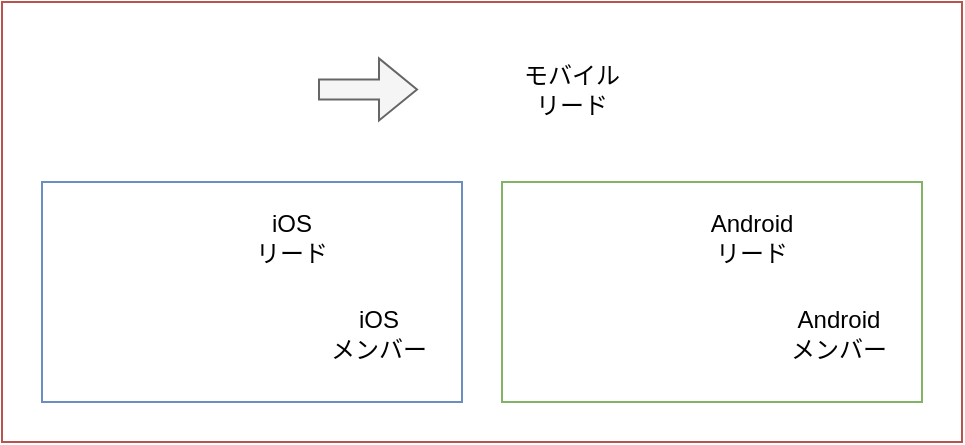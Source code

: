 <mxfile version="24.7.16">
  <diagram name="ページ1" id="lAMocjxeBpwsvbXQKoRV">
    <mxGraphModel dx="690" dy="436" grid="1" gridSize="10" guides="1" tooltips="1" connect="1" arrows="1" fold="1" page="1" pageScale="1" pageWidth="827" pageHeight="1169" math="0" shadow="0">
      <root>
        <mxCell id="0" />
        <mxCell id="1" parent="0" />
        <mxCell id="lUPhpN2n5mB2_yB1Vpl9-22" value="" style="rounded=0;whiteSpace=wrap;html=1;fillColor=none;strokeColor=#b85450;" vertex="1" parent="1">
          <mxGeometry width="480" height="220" as="geometry" />
        </mxCell>
        <mxCell id="lUPhpN2n5mB2_yB1Vpl9-10" value="" style="rounded=0;whiteSpace=wrap;html=1;fillColor=none;strokeColor=#6c8ebf;" vertex="1" parent="1">
          <mxGeometry x="20" y="90" width="210" height="110" as="geometry" />
        </mxCell>
        <mxCell id="lUPhpN2n5mB2_yB1Vpl9-4" value="" style="shape=image;html=1;verticalAlign=top;verticalLabelPosition=bottom;labelBackgroundColor=#ffffff;imageAspect=0;aspect=fixed;image=https://cdn0.iconfinder.com/data/icons/eon-social-media-contact-info-2/32/user_people_person_users_man-128.png" vertex="1" parent="1">
          <mxGeometry x="30" y="142" width="48" height="48" as="geometry" />
        </mxCell>
        <mxCell id="lUPhpN2n5mB2_yB1Vpl9-5" value="" style="shape=image;html=1;verticalAlign=top;verticalLabelPosition=bottom;labelBackgroundColor=#ffffff;imageAspect=0;aspect=fixed;image=https://cdn0.iconfinder.com/data/icons/eon-social-media-contact-info-2/32/user_people_person_users_man-128.png" vertex="1" parent="1">
          <mxGeometry x="70" y="152" width="48" height="48" as="geometry" />
        </mxCell>
        <mxCell id="lUPhpN2n5mB2_yB1Vpl9-6" value="" style="shape=image;html=1;verticalAlign=top;verticalLabelPosition=bottom;labelBackgroundColor=#ffffff;imageAspect=0;aspect=fixed;image=https://cdn0.iconfinder.com/data/icons/eon-social-media-contact-info-2/32/user_people_person_users_man-128.png" vertex="1" parent="1">
          <mxGeometry x="110" y="142" width="48" height="48" as="geometry" />
        </mxCell>
        <mxCell id="lUPhpN2n5mB2_yB1Vpl9-7" value="" style="shape=image;html=1;verticalAlign=top;verticalLabelPosition=bottom;labelBackgroundColor=#ffffff;imageAspect=0;aspect=fixed;image=https://cdn0.iconfinder.com/data/icons/eon-social-media-contact-info-2/32/user_people_person_users_man-128.png" vertex="1" parent="1">
          <mxGeometry x="70" y="94" width="48" height="48" as="geometry" />
        </mxCell>
        <mxCell id="lUPhpN2n5mB2_yB1Vpl9-8" value="" style="shape=image;html=1;verticalAlign=top;verticalLabelPosition=bottom;labelBackgroundColor=#ffffff;imageAspect=0;aspect=fixed;image=https://cdn0.iconfinder.com/data/icons/eon-social-media-contact-info-2/32/user_people_person_users_man-128.png;imageBackground=none;imageBorder=none;" vertex="1" parent="1">
          <mxGeometry x="210" y="20" width="48" height="48" as="geometry" />
        </mxCell>
        <mxCell id="lUPhpN2n5mB2_yB1Vpl9-12" value="iOS&lt;br&gt;&lt;span style=&quot;background-color: initial;&quot;&gt;リード&lt;/span&gt;" style="text;html=1;align=center;verticalAlign=middle;whiteSpace=wrap;rounded=0;" vertex="1" parent="1">
          <mxGeometry x="110" y="97.5" width="70" height="41" as="geometry" />
        </mxCell>
        <mxCell id="lUPhpN2n5mB2_yB1Vpl9-13" value="iOS&lt;br&gt;メンバー" style="text;html=1;align=center;verticalAlign=middle;whiteSpace=wrap;rounded=0;" vertex="1" parent="1">
          <mxGeometry x="147" y="146.5" width="83" height="39" as="geometry" />
        </mxCell>
        <mxCell id="lUPhpN2n5mB2_yB1Vpl9-14" value="" style="rounded=0;whiteSpace=wrap;html=1;fillColor=none;strokeColor=#82b366;" vertex="1" parent="1">
          <mxGeometry x="250" y="90" width="210" height="110" as="geometry" />
        </mxCell>
        <mxCell id="lUPhpN2n5mB2_yB1Vpl9-15" value="" style="shape=image;html=1;verticalAlign=top;verticalLabelPosition=bottom;labelBackgroundColor=#ffffff;imageAspect=0;aspect=fixed;image=https://cdn0.iconfinder.com/data/icons/eon-social-media-contact-info-2/32/user_people_person_users_man-128.png" vertex="1" parent="1">
          <mxGeometry x="260" y="142" width="48" height="48" as="geometry" />
        </mxCell>
        <mxCell id="lUPhpN2n5mB2_yB1Vpl9-16" value="" style="shape=image;html=1;verticalAlign=top;verticalLabelPosition=bottom;labelBackgroundColor=#ffffff;imageAspect=0;aspect=fixed;image=https://cdn0.iconfinder.com/data/icons/eon-social-media-contact-info-2/32/user_people_person_users_man-128.png" vertex="1" parent="1">
          <mxGeometry x="300" y="152" width="48" height="48" as="geometry" />
        </mxCell>
        <mxCell id="lUPhpN2n5mB2_yB1Vpl9-17" value="" style="shape=image;html=1;verticalAlign=top;verticalLabelPosition=bottom;labelBackgroundColor=#ffffff;imageAspect=0;aspect=fixed;image=https://cdn0.iconfinder.com/data/icons/eon-social-media-contact-info-2/32/user_people_person_users_man-128.png" vertex="1" parent="1">
          <mxGeometry x="340" y="142" width="48" height="48" as="geometry" />
        </mxCell>
        <mxCell id="lUPhpN2n5mB2_yB1Vpl9-18" value="" style="shape=image;html=1;verticalAlign=top;verticalLabelPosition=bottom;labelBackgroundColor=#ffffff;imageAspect=0;aspect=fixed;image=https://cdn0.iconfinder.com/data/icons/eon-social-media-contact-info-2/32/user_people_person_users_man-128.png" vertex="1" parent="1">
          <mxGeometry x="300" y="94" width="48" height="48" as="geometry" />
        </mxCell>
        <mxCell id="lUPhpN2n5mB2_yB1Vpl9-19" value="Android&lt;br&gt;リード" style="text;html=1;align=center;verticalAlign=middle;whiteSpace=wrap;rounded=0;" vertex="1" parent="1">
          <mxGeometry x="340" y="97.5" width="70" height="41" as="geometry" />
        </mxCell>
        <mxCell id="lUPhpN2n5mB2_yB1Vpl9-20" value="Android&lt;br&gt;メンバー" style="text;html=1;align=center;verticalAlign=middle;whiteSpace=wrap;rounded=0;" vertex="1" parent="1">
          <mxGeometry x="377" y="146.5" width="83" height="39" as="geometry" />
        </mxCell>
        <mxCell id="lUPhpN2n5mB2_yB1Vpl9-21" value="モバイル&lt;br&gt;&lt;span style=&quot;background-color: initial;&quot;&gt;リード&lt;/span&gt;" style="text;html=1;align=center;verticalAlign=middle;whiteSpace=wrap;rounded=0;" vertex="1" parent="1">
          <mxGeometry x="250" y="23.5" width="70" height="41" as="geometry" />
        </mxCell>
        <mxCell id="lUPhpN2n5mB2_yB1Vpl9-23" value="" style="shape=flexArrow;endArrow=classic;html=1;rounded=0;fillColor=#f5f5f5;strokeColor=#666666;" edge="1" parent="1">
          <mxGeometry width="50" height="50" relative="1" as="geometry">
            <mxPoint x="158" y="43.72" as="sourcePoint" />
            <mxPoint x="208" y="43.72" as="targetPoint" />
          </mxGeometry>
        </mxCell>
      </root>
    </mxGraphModel>
  </diagram>
</mxfile>
